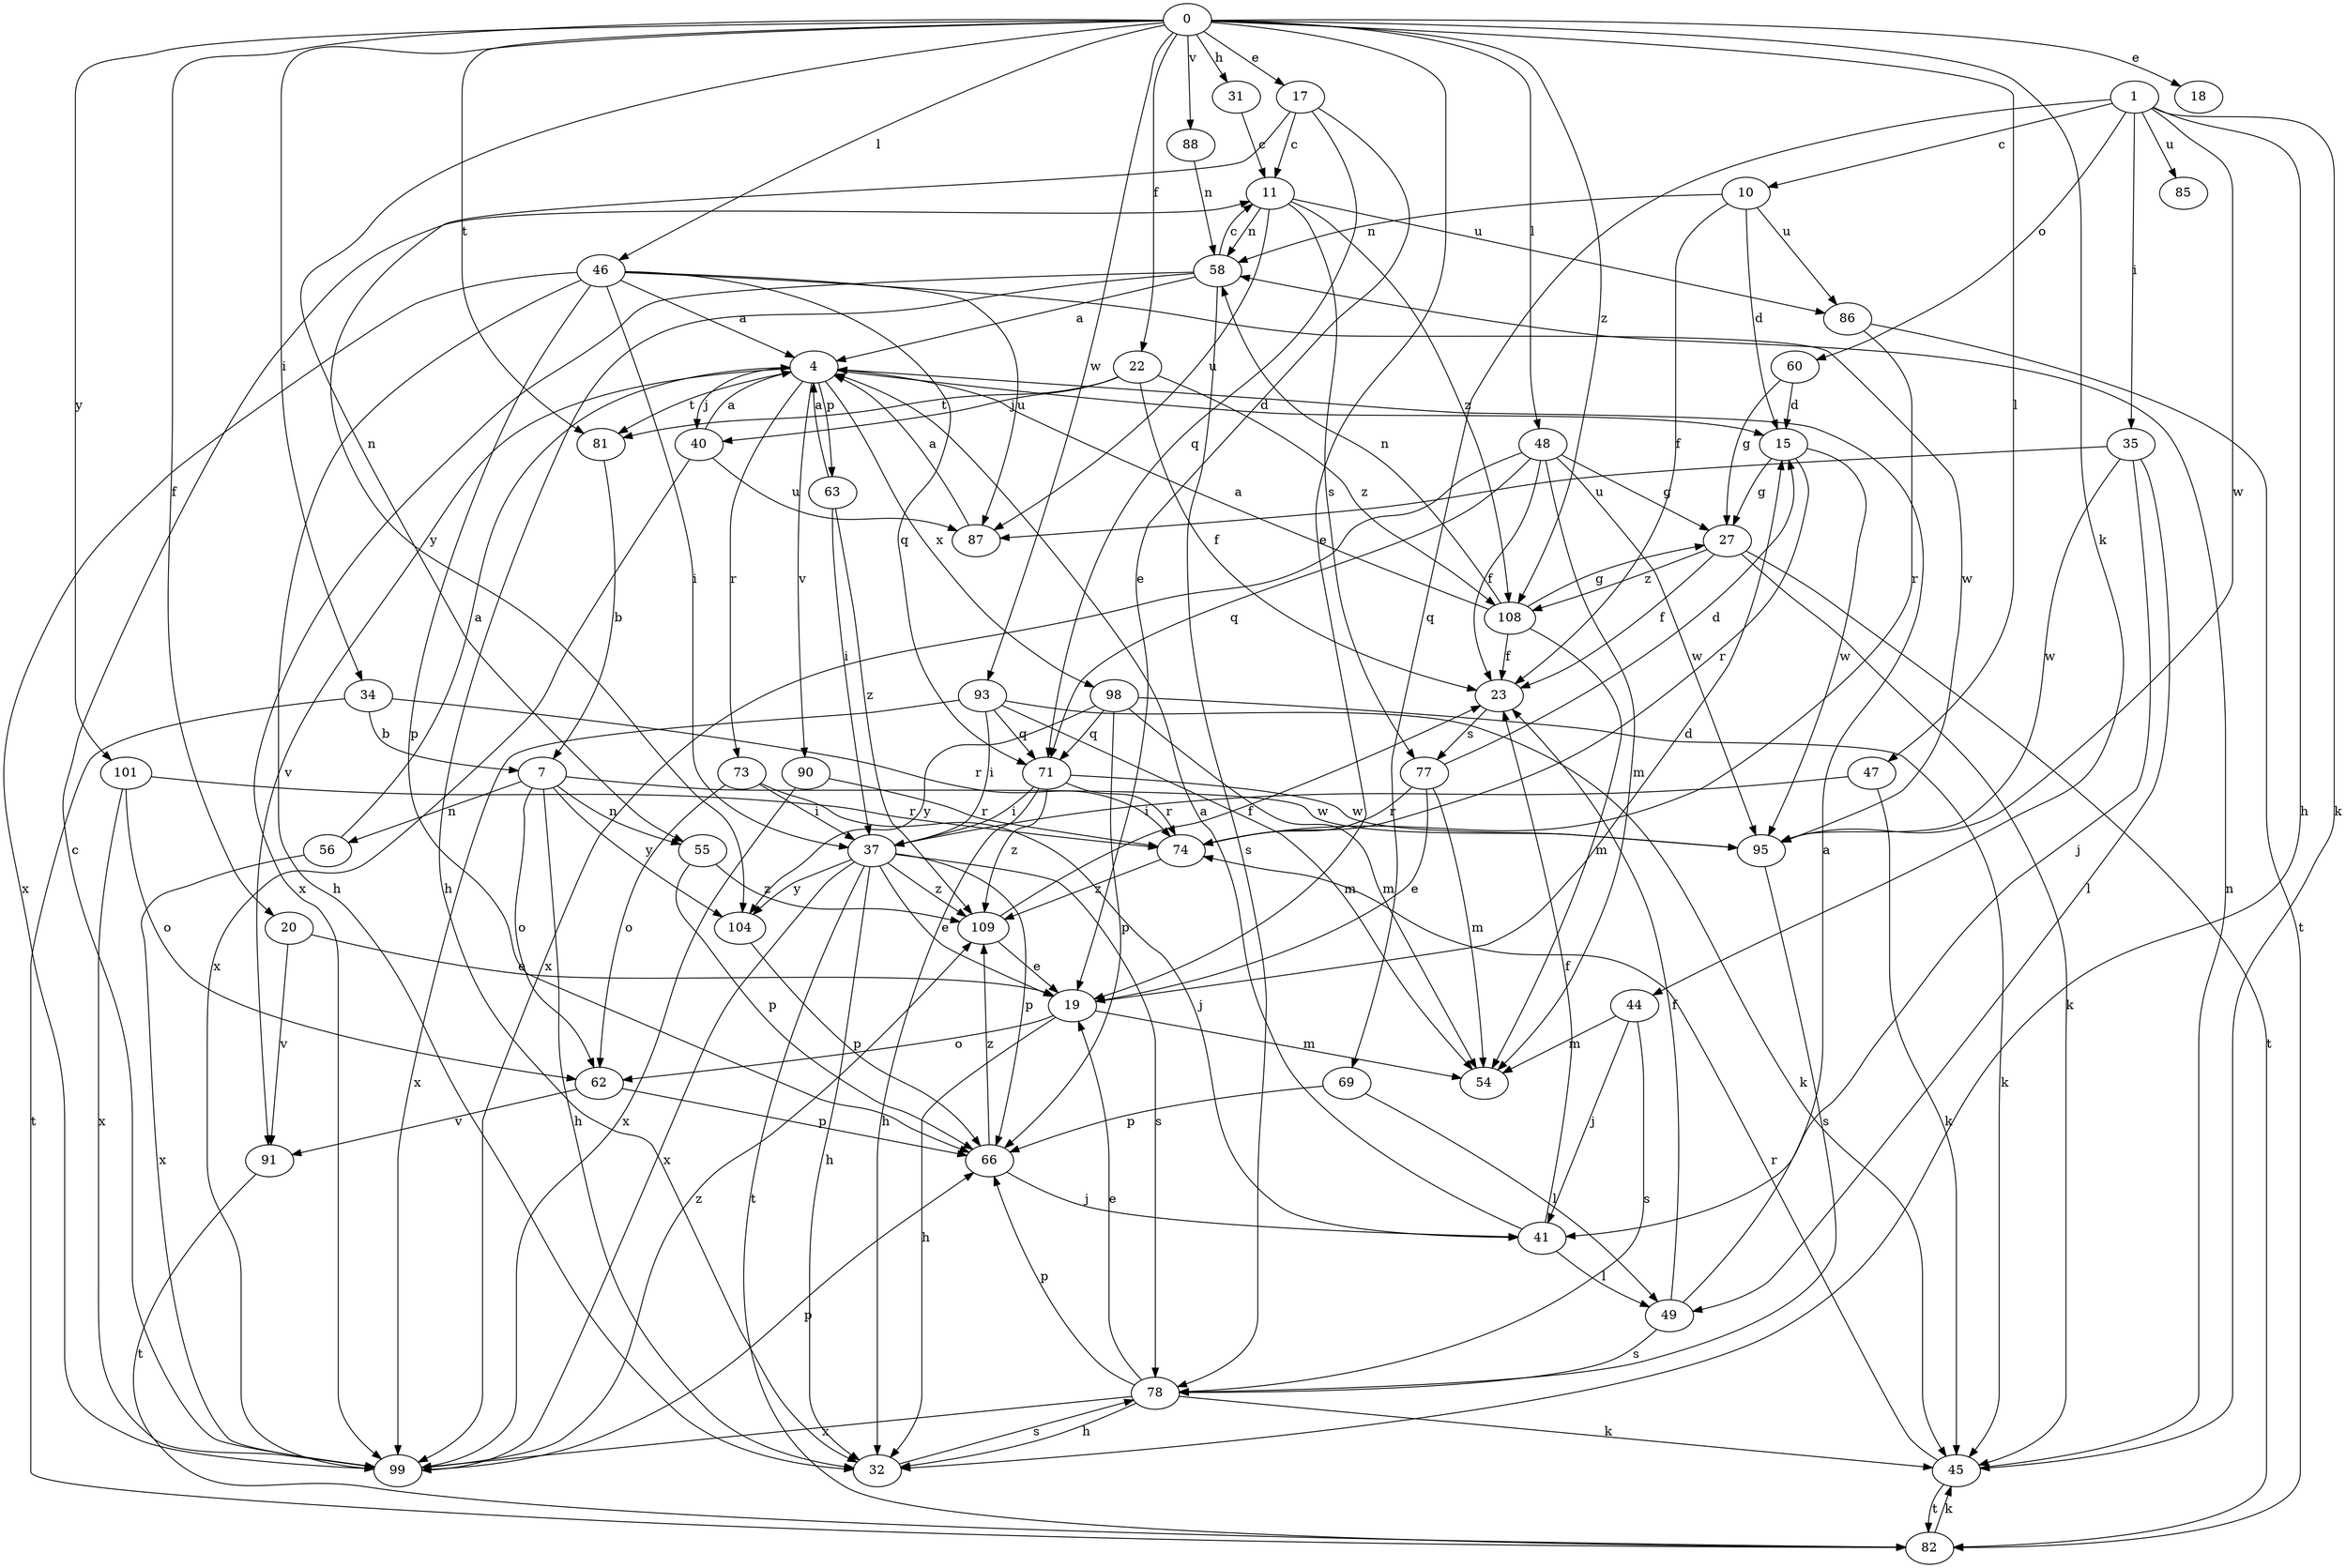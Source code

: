 strict digraph  {
0;
1;
4;
7;
10;
11;
15;
17;
18;
19;
20;
22;
23;
27;
31;
32;
34;
35;
37;
40;
41;
44;
45;
46;
47;
48;
49;
54;
55;
56;
58;
60;
62;
63;
66;
69;
71;
73;
74;
77;
78;
81;
82;
85;
86;
87;
88;
90;
91;
93;
95;
98;
99;
101;
104;
108;
109;
0 -> 17  [label=e];
0 -> 18  [label=e];
0 -> 19  [label=e];
0 -> 20  [label=f];
0 -> 22  [label=f];
0 -> 31  [label=h];
0 -> 34  [label=i];
0 -> 44  [label=k];
0 -> 46  [label=l];
0 -> 47  [label=l];
0 -> 48  [label=l];
0 -> 55  [label=n];
0 -> 81  [label=t];
0 -> 88  [label=v];
0 -> 93  [label=w];
0 -> 101  [label=y];
0 -> 108  [label=z];
1 -> 10  [label=c];
1 -> 32  [label=h];
1 -> 35  [label=i];
1 -> 45  [label=k];
1 -> 60  [label=o];
1 -> 69  [label=q];
1 -> 85  [label=u];
1 -> 95  [label=w];
4 -> 15  [label=d];
4 -> 40  [label=j];
4 -> 63  [label=p];
4 -> 73  [label=r];
4 -> 81  [label=t];
4 -> 90  [label=v];
4 -> 91  [label=v];
4 -> 98  [label=x];
7 -> 32  [label=h];
7 -> 55  [label=n];
7 -> 56  [label=n];
7 -> 62  [label=o];
7 -> 95  [label=w];
7 -> 104  [label=y];
10 -> 15  [label=d];
10 -> 23  [label=f];
10 -> 58  [label=n];
10 -> 86  [label=u];
11 -> 58  [label=n];
11 -> 77  [label=s];
11 -> 86  [label=u];
11 -> 87  [label=u];
11 -> 108  [label=z];
15 -> 27  [label=g];
15 -> 74  [label=r];
15 -> 95  [label=w];
17 -> 11  [label=c];
17 -> 19  [label=e];
17 -> 71  [label=q];
17 -> 104  [label=y];
19 -> 15  [label=d];
19 -> 32  [label=h];
19 -> 54  [label=m];
19 -> 62  [label=o];
20 -> 19  [label=e];
20 -> 91  [label=v];
22 -> 23  [label=f];
22 -> 40  [label=j];
22 -> 81  [label=t];
22 -> 108  [label=z];
23 -> 77  [label=s];
27 -> 23  [label=f];
27 -> 45  [label=k];
27 -> 82  [label=t];
27 -> 108  [label=z];
31 -> 11  [label=c];
32 -> 78  [label=s];
34 -> 7  [label=b];
34 -> 74  [label=r];
34 -> 82  [label=t];
35 -> 41  [label=j];
35 -> 49  [label=l];
35 -> 87  [label=u];
35 -> 95  [label=w];
37 -> 19  [label=e];
37 -> 32  [label=h];
37 -> 66  [label=p];
37 -> 78  [label=s];
37 -> 82  [label=t];
37 -> 99  [label=x];
37 -> 104  [label=y];
37 -> 109  [label=z];
40 -> 4  [label=a];
40 -> 87  [label=u];
40 -> 99  [label=x];
41 -> 4  [label=a];
41 -> 23  [label=f];
41 -> 49  [label=l];
44 -> 41  [label=j];
44 -> 54  [label=m];
44 -> 78  [label=s];
45 -> 58  [label=n];
45 -> 74  [label=r];
45 -> 82  [label=t];
46 -> 4  [label=a];
46 -> 32  [label=h];
46 -> 37  [label=i];
46 -> 66  [label=p];
46 -> 71  [label=q];
46 -> 87  [label=u];
46 -> 95  [label=w];
46 -> 99  [label=x];
47 -> 37  [label=i];
47 -> 45  [label=k];
48 -> 23  [label=f];
48 -> 27  [label=g];
48 -> 54  [label=m];
48 -> 71  [label=q];
48 -> 95  [label=w];
48 -> 99  [label=x];
49 -> 4  [label=a];
49 -> 23  [label=f];
49 -> 78  [label=s];
55 -> 66  [label=p];
55 -> 109  [label=z];
56 -> 4  [label=a];
56 -> 99  [label=x];
58 -> 4  [label=a];
58 -> 11  [label=c];
58 -> 32  [label=h];
58 -> 78  [label=s];
58 -> 99  [label=x];
60 -> 15  [label=d];
60 -> 27  [label=g];
62 -> 66  [label=p];
62 -> 91  [label=v];
63 -> 4  [label=a];
63 -> 37  [label=i];
63 -> 109  [label=z];
66 -> 41  [label=j];
66 -> 109  [label=z];
69 -> 49  [label=l];
69 -> 66  [label=p];
71 -> 32  [label=h];
71 -> 37  [label=i];
71 -> 74  [label=r];
71 -> 95  [label=w];
71 -> 109  [label=z];
73 -> 37  [label=i];
73 -> 41  [label=j];
73 -> 62  [label=o];
74 -> 109  [label=z];
77 -> 15  [label=d];
77 -> 19  [label=e];
77 -> 54  [label=m];
77 -> 74  [label=r];
78 -> 19  [label=e];
78 -> 32  [label=h];
78 -> 45  [label=k];
78 -> 66  [label=p];
78 -> 99  [label=x];
81 -> 7  [label=b];
82 -> 45  [label=k];
86 -> 74  [label=r];
86 -> 82  [label=t];
87 -> 4  [label=a];
88 -> 58  [label=n];
90 -> 74  [label=r];
90 -> 99  [label=x];
91 -> 82  [label=t];
93 -> 37  [label=i];
93 -> 45  [label=k];
93 -> 54  [label=m];
93 -> 71  [label=q];
93 -> 99  [label=x];
95 -> 78  [label=s];
98 -> 45  [label=k];
98 -> 54  [label=m];
98 -> 66  [label=p];
98 -> 71  [label=q];
98 -> 104  [label=y];
99 -> 11  [label=c];
99 -> 66  [label=p];
99 -> 109  [label=z];
101 -> 62  [label=o];
101 -> 74  [label=r];
101 -> 99  [label=x];
104 -> 66  [label=p];
108 -> 4  [label=a];
108 -> 23  [label=f];
108 -> 27  [label=g];
108 -> 54  [label=m];
108 -> 58  [label=n];
109 -> 19  [label=e];
109 -> 23  [label=f];
}
